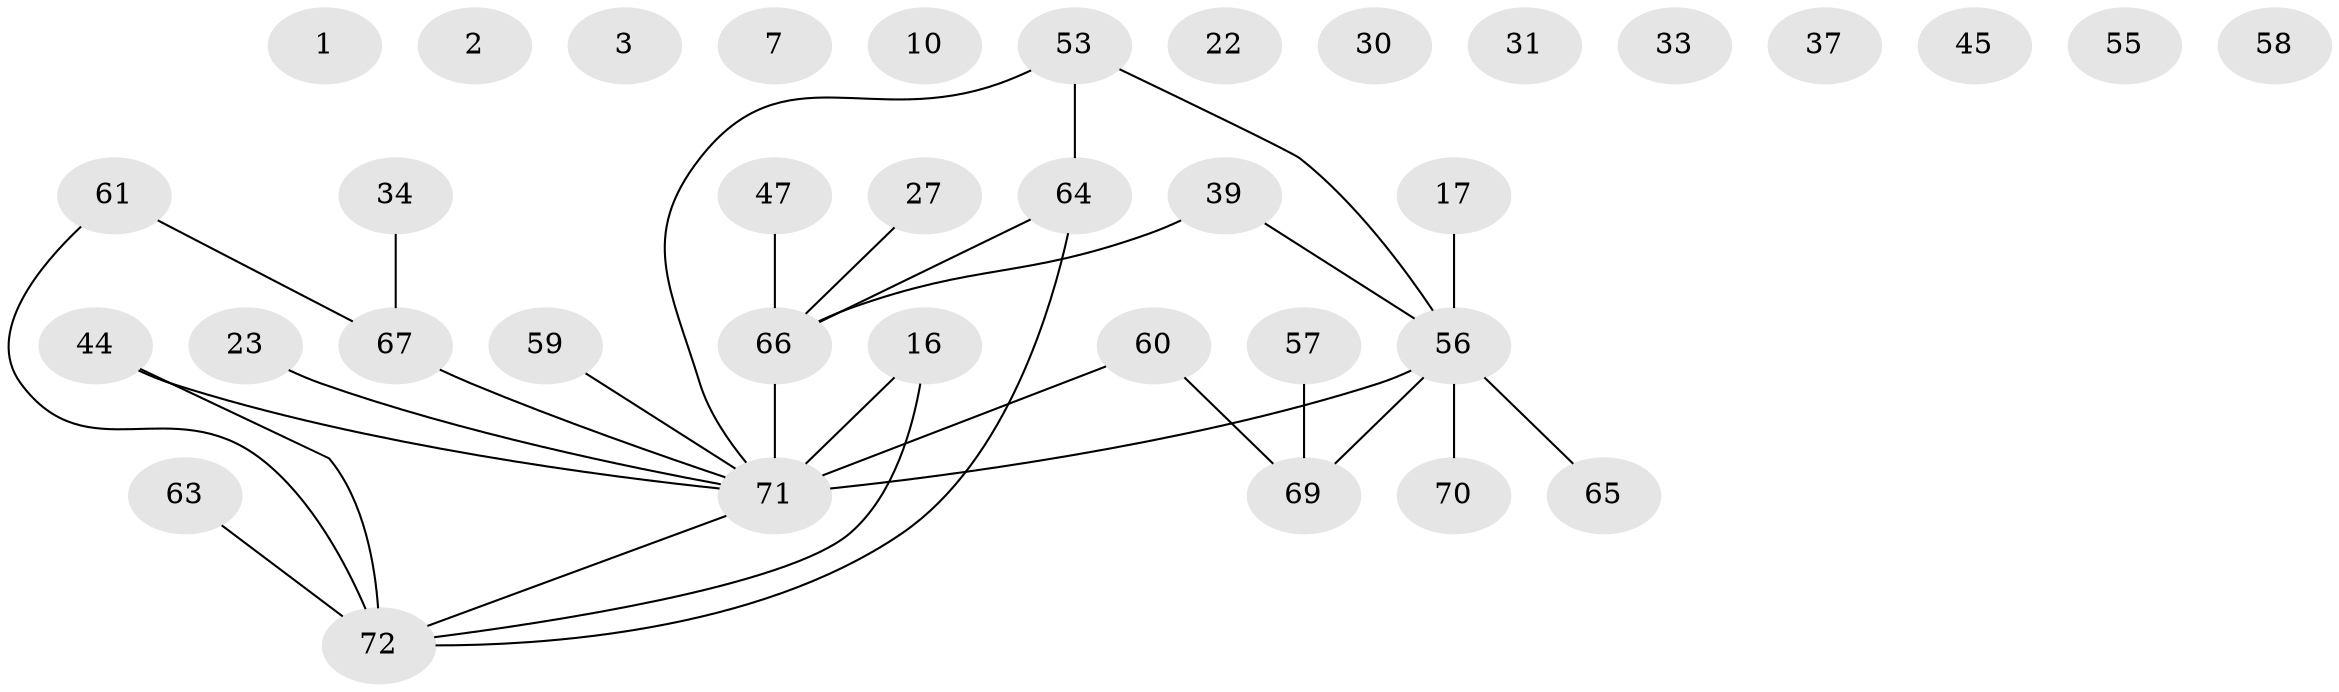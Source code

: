 // original degree distribution, {0: 0.18055555555555555, 3: 0.25, 2: 0.1527777777777778, 1: 0.1527777777777778, 4: 0.1527777777777778, 5: 0.06944444444444445, 6: 0.041666666666666664}
// Generated by graph-tools (version 1.1) at 2025/39/03/09/25 04:39:05]
// undirected, 36 vertices, 30 edges
graph export_dot {
graph [start="1"]
  node [color=gray90,style=filled];
  1;
  2;
  3;
  7;
  10;
  16 [super="+14"];
  17;
  22;
  23;
  27;
  30;
  31;
  33;
  34;
  37;
  39 [super="+8"];
  44;
  45;
  47;
  53 [super="+41"];
  55;
  56 [super="+40+48+26+36"];
  57;
  58;
  59;
  60;
  61;
  63 [super="+54"];
  64 [super="+46"];
  65;
  66 [super="+18+28+42"];
  67;
  69 [super="+51"];
  70;
  71 [super="+29+68+50"];
  72 [super="+38+5+43+62+13"];
  16 -- 71;
  16 -- 72;
  17 -- 56;
  23 -- 71;
  27 -- 66;
  34 -- 67;
  39 -- 66;
  39 -- 56;
  44 -- 71 [weight=2];
  44 -- 72;
  47 -- 66;
  53 -- 64 [weight=2];
  53 -- 71 [weight=2];
  53 -- 56;
  56 -- 69 [weight=3];
  56 -- 70;
  56 -- 71 [weight=6];
  56 -- 65;
  57 -- 69;
  59 -- 71;
  60 -- 69;
  60 -- 71;
  61 -- 67;
  61 -- 72;
  63 -- 72 [weight=4];
  64 -- 72 [weight=2];
  64 -- 66 [weight=2];
  66 -- 71 [weight=4];
  67 -- 71 [weight=3];
  71 -- 72 [weight=2];
}
